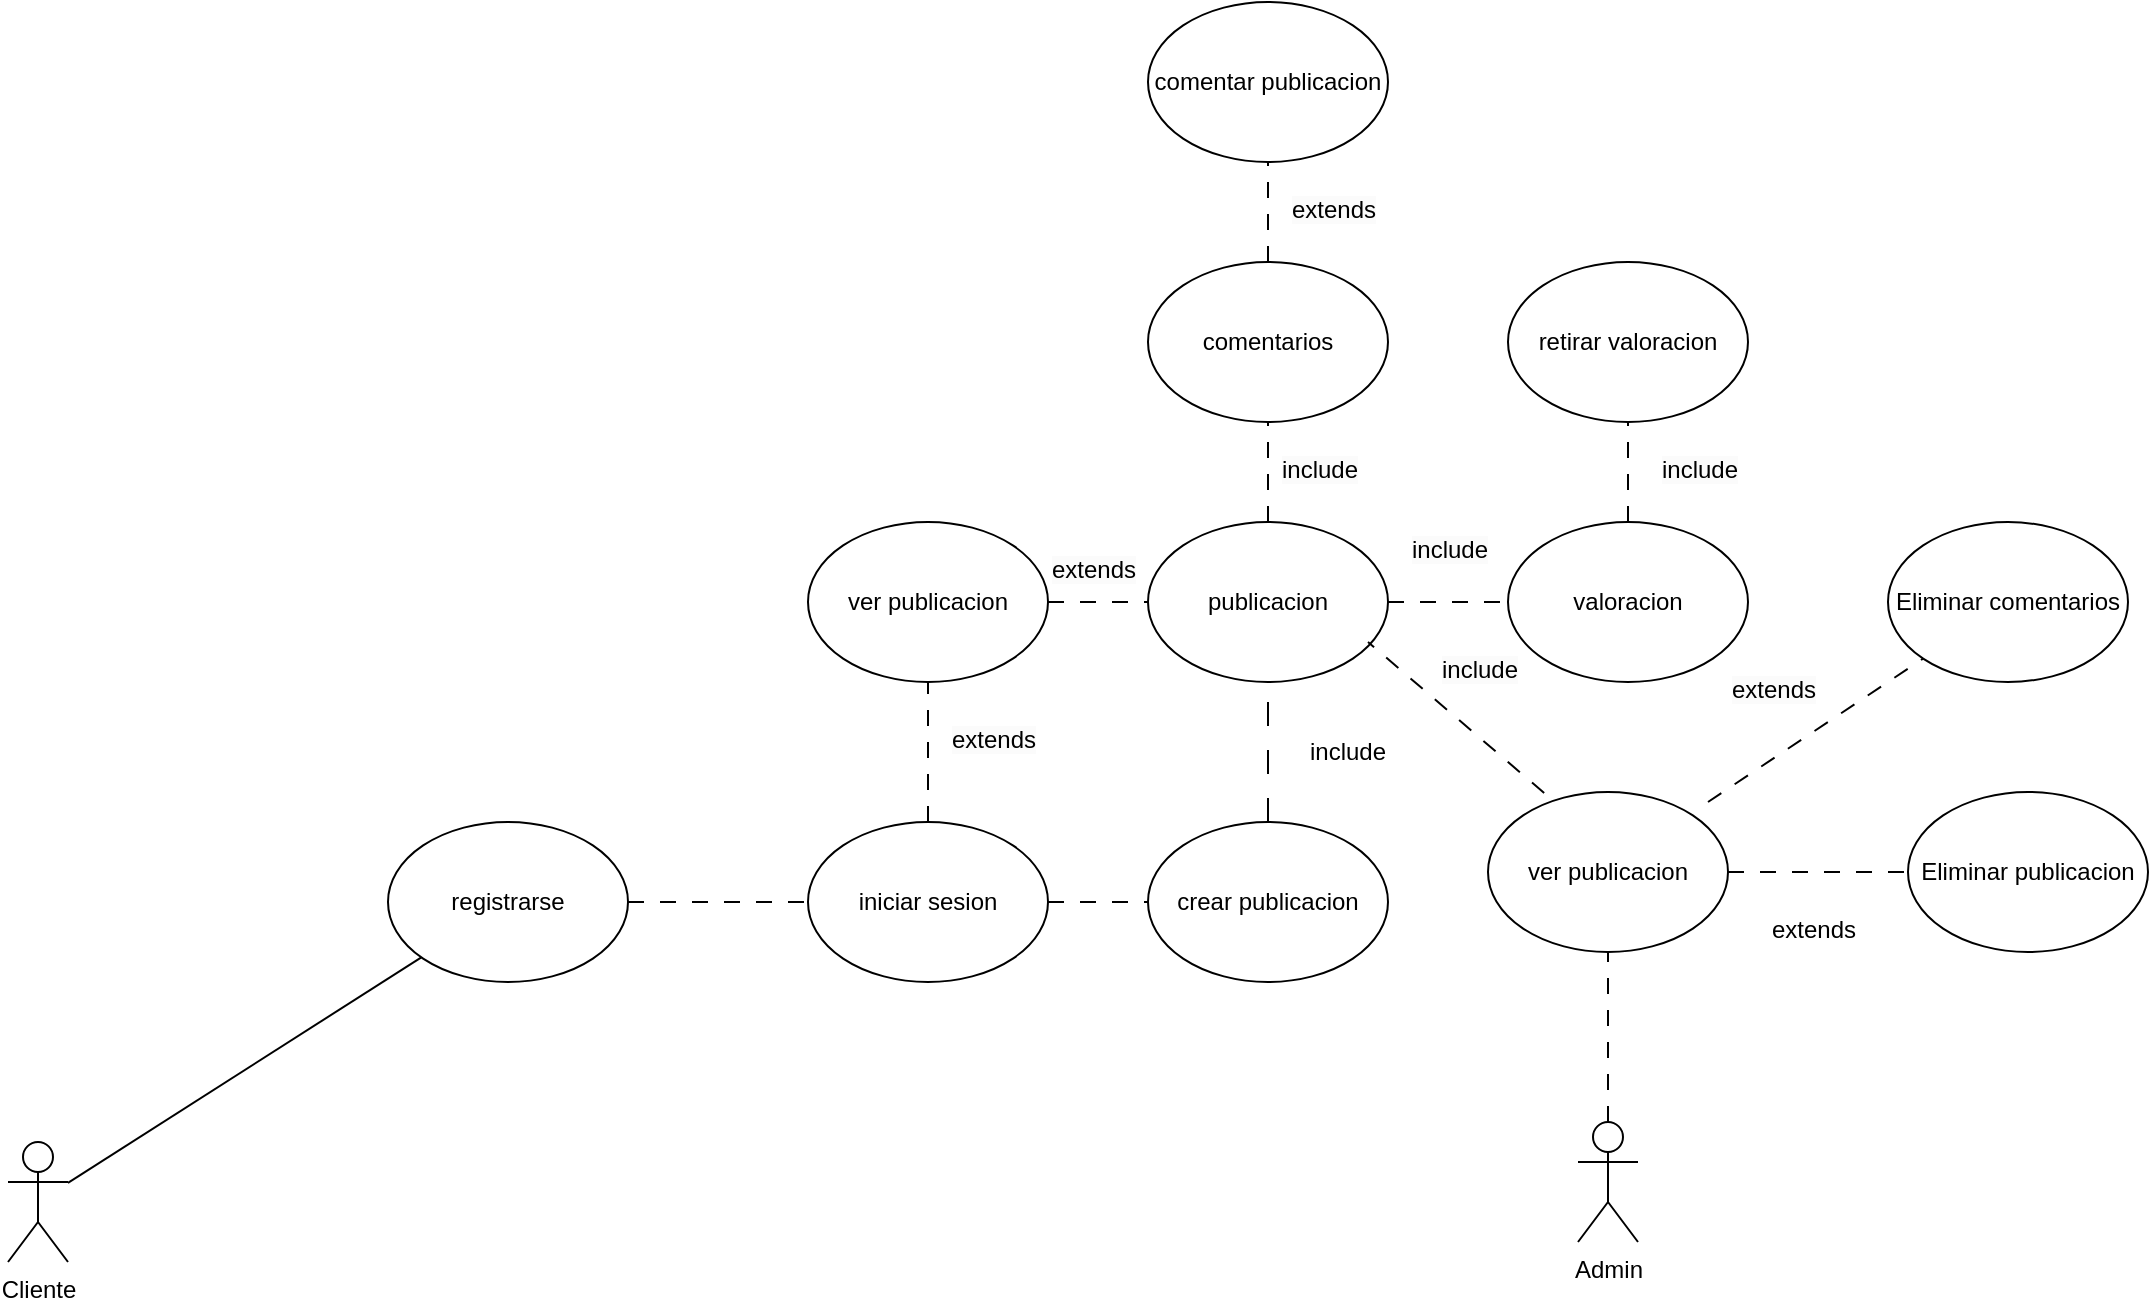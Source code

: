 <mxfile version="21.2.1" type="device">
  <diagram name="Página-1" id="dWDGOyahTfHYNRJ2HB85">
    <mxGraphModel dx="2061" dy="1906" grid="1" gridSize="10" guides="1" tooltips="1" connect="1" arrows="1" fold="1" page="1" pageScale="1" pageWidth="827" pageHeight="1169" math="0" shadow="0">
      <root>
        <mxCell id="0" />
        <mxCell id="1" parent="0" />
        <mxCell id="wtRW66X6fy5YM0caPJme-1" value="Cliente" style="shape=umlActor;verticalLabelPosition=bottom;verticalAlign=top;html=1;labelBackgroundColor=none;rounded=1;" parent="1" vertex="1">
          <mxGeometry x="-150" y="390" width="30" height="60" as="geometry" />
        </mxCell>
        <mxCell id="wtRW66X6fy5YM0caPJme-2" value="registrarse" style="ellipse;whiteSpace=wrap;html=1;" parent="1" vertex="1">
          <mxGeometry x="40" y="230" width="120" height="80" as="geometry" />
        </mxCell>
        <mxCell id="wtRW66X6fy5YM0caPJme-3" value="Admin" style="shape=umlActor;verticalLabelPosition=bottom;verticalAlign=top;html=1;labelBackgroundColor=none;rounded=1;" parent="1" vertex="1">
          <mxGeometry x="635" y="380" width="30" height="60" as="geometry" />
        </mxCell>
        <mxCell id="wtRW66X6fy5YM0caPJme-7" value="" style="endArrow=none;html=1;rounded=0;endFill=0;" parent="1" target="wtRW66X6fy5YM0caPJme-2" edge="1" source="wtRW66X6fy5YM0caPJme-1">
          <mxGeometry width="50" height="50" relative="1" as="geometry">
            <mxPoint x="80" y="480" as="sourcePoint" />
            <mxPoint x="130" y="430" as="targetPoint" />
          </mxGeometry>
        </mxCell>
        <mxCell id="wtRW66X6fy5YM0caPJme-13" value="" style="edgeStyle=orthogonalEdgeStyle;rounded=0;orthogonalLoop=1;jettySize=auto;html=1;endArrow=none;endFill=0;dashed=1;dashPattern=8 8;" parent="1" source="wtRW66X6fy5YM0caPJme-10" target="wtRW66X6fy5YM0caPJme-12" edge="1">
          <mxGeometry relative="1" as="geometry" />
        </mxCell>
        <mxCell id="wtRW66X6fy5YM0caPJme-10" value="iniciar sesion" style="ellipse;whiteSpace=wrap;html=1;" parent="1" vertex="1">
          <mxGeometry x="250" y="230" width="120" height="80" as="geometry" />
        </mxCell>
        <mxCell id="wtRW66X6fy5YM0caPJme-12" value="crear publicacion" style="ellipse;whiteSpace=wrap;html=1;" parent="1" vertex="1">
          <mxGeometry x="420" y="230" width="120" height="80" as="geometry" />
        </mxCell>
        <mxCell id="fa8fzudUMNSHpjl4JC91-7" value="" style="edgeStyle=orthogonalEdgeStyle;rounded=0;orthogonalLoop=1;jettySize=auto;html=1;endArrow=none;endFill=0;dashed=1;dashPattern=8 8;" edge="1" parent="1" source="wtRW66X6fy5YM0caPJme-27" target="fa8fzudUMNSHpjl4JC91-3">
          <mxGeometry relative="1" as="geometry" />
        </mxCell>
        <mxCell id="wtRW66X6fy5YM0caPJme-27" value="publicacion" style="ellipse;whiteSpace=wrap;html=1;" parent="1" vertex="1">
          <mxGeometry x="420" y="80" width="120" height="80" as="geometry" />
        </mxCell>
        <mxCell id="wtRW66X6fy5YM0caPJme-29" value="" style="endArrow=none;html=1;rounded=0;entryX=0.5;entryY=1;entryDx=0;entryDy=0;exitX=0.5;exitY=0;exitDx=0;exitDy=0;endFill=0;dashed=1;dashPattern=12 12;" parent="1" source="wtRW66X6fy5YM0caPJme-12" target="wtRW66X6fy5YM0caPJme-27" edge="1">
          <mxGeometry width="50" height="50" relative="1" as="geometry">
            <mxPoint x="460" y="230" as="sourcePoint" />
            <mxPoint x="510" y="180" as="targetPoint" />
          </mxGeometry>
        </mxCell>
        <mxCell id="wtRW66X6fy5YM0caPJme-30" value="include" style="text;html=1;strokeColor=none;fillColor=none;align=center;verticalAlign=middle;whiteSpace=wrap;rounded=0;" parent="1" vertex="1">
          <mxGeometry x="490" y="180" width="60" height="30" as="geometry" />
        </mxCell>
        <mxCell id="wtRW66X6fy5YM0caPJme-31" value="ver publicacion" style="ellipse;whiteSpace=wrap;html=1;" parent="1" vertex="1">
          <mxGeometry x="250" y="80" width="120" height="80" as="geometry" />
        </mxCell>
        <mxCell id="wtRW66X6fy5YM0caPJme-32" value="" style="endArrow=none;html=1;rounded=0;entryX=0.5;entryY=1;entryDx=0;entryDy=0;exitX=0.5;exitY=0;exitDx=0;exitDy=0;dashed=1;dashPattern=8 8;endFill=0;" parent="1" source="wtRW66X6fy5YM0caPJme-10" target="wtRW66X6fy5YM0caPJme-31" edge="1">
          <mxGeometry width="50" height="50" relative="1" as="geometry">
            <mxPoint x="300" y="260" as="sourcePoint" />
            <mxPoint x="350" y="210" as="targetPoint" />
          </mxGeometry>
        </mxCell>
        <mxCell id="wtRW66X6fy5YM0caPJme-33" value="&lt;span style=&quot;color: rgb(0, 0, 0); font-family: Helvetica; font-size: 12px; font-style: normal; font-variant-ligatures: normal; font-variant-caps: normal; font-weight: 400; letter-spacing: normal; orphans: 2; text-align: center; text-indent: 0px; text-transform: none; widows: 2; word-spacing: 0px; -webkit-text-stroke-width: 0px; background-color: rgb(251, 251, 251); text-decoration-thickness: initial; text-decoration-style: initial; text-decoration-color: initial; float: none; display: inline !important;&quot;&gt;extends&lt;/span&gt;" style="text;whiteSpace=wrap;html=1;" parent="1" vertex="1">
          <mxGeometry x="320" y="175" width="80" height="40" as="geometry" />
        </mxCell>
        <mxCell id="wtRW66X6fy5YM0caPJme-36" value="" style="endArrow=none;html=1;rounded=0;exitX=1;exitY=0.5;exitDx=0;exitDy=0;entryX=0;entryY=0.5;entryDx=0;entryDy=0;startArrow=none;startFill=0;dashed=1;dashPattern=8 8;endFill=0;" parent="1" source="wtRW66X6fy5YM0caPJme-31" target="wtRW66X6fy5YM0caPJme-27" edge="1">
          <mxGeometry width="50" height="50" relative="1" as="geometry">
            <mxPoint x="360" y="150" as="sourcePoint" />
            <mxPoint x="410" y="100" as="targetPoint" />
          </mxGeometry>
        </mxCell>
        <mxCell id="wtRW66X6fy5YM0caPJme-37" value="&lt;span style=&quot;color: rgb(0, 0, 0); font-family: Helvetica; font-size: 12px; font-style: normal; font-variant-ligatures: normal; font-variant-caps: normal; font-weight: 400; letter-spacing: normal; orphans: 2; text-align: center; text-indent: 0px; text-transform: none; widows: 2; word-spacing: 0px; -webkit-text-stroke-width: 0px; background-color: rgb(251, 251, 251); text-decoration-thickness: initial; text-decoration-style: initial; text-decoration-color: initial; float: none; display: inline !important;&quot;&gt;extends&lt;/span&gt;" style="text;whiteSpace=wrap;html=1;" parent="1" vertex="1">
          <mxGeometry x="370" y="90" width="80" height="40" as="geometry" />
        </mxCell>
        <mxCell id="fa8fzudUMNSHpjl4JC91-2" value="comentarios" style="ellipse;whiteSpace=wrap;html=1;" vertex="1" parent="1">
          <mxGeometry x="420" y="-50" width="120" height="80" as="geometry" />
        </mxCell>
        <mxCell id="fa8fzudUMNSHpjl4JC91-11" value="" style="edgeStyle=orthogonalEdgeStyle;rounded=0;orthogonalLoop=1;jettySize=auto;html=1;endArrow=none;endFill=0;dashed=1;dashPattern=8 8;" edge="1" parent="1" source="fa8fzudUMNSHpjl4JC91-3" target="fa8fzudUMNSHpjl4JC91-10">
          <mxGeometry relative="1" as="geometry" />
        </mxCell>
        <mxCell id="fa8fzudUMNSHpjl4JC91-3" value="valoracion" style="ellipse;whiteSpace=wrap;html=1;" vertex="1" parent="1">
          <mxGeometry x="600" y="80" width="120" height="80" as="geometry" />
        </mxCell>
        <mxCell id="fa8fzudUMNSHpjl4JC91-4" value="" style="endArrow=none;html=1;rounded=0;entryX=0.5;entryY=1;entryDx=0;entryDy=0;endFill=0;dashed=1;dashPattern=8 8;" edge="1" parent="1" target="fa8fzudUMNSHpjl4JC91-2">
          <mxGeometry width="50" height="50" relative="1" as="geometry">
            <mxPoint x="480" y="80" as="sourcePoint" />
            <mxPoint x="530" y="30" as="targetPoint" />
          </mxGeometry>
        </mxCell>
        <mxCell id="fa8fzudUMNSHpjl4JC91-6" value="&lt;span style=&quot;color: rgb(0, 0, 0); font-family: Helvetica; font-size: 12px; font-style: normal; font-variant-ligatures: normal; font-variant-caps: normal; font-weight: 400; letter-spacing: normal; orphans: 2; text-align: center; text-indent: 0px; text-transform: none; widows: 2; word-spacing: 0px; -webkit-text-stroke-width: 0px; background-color: rgb(251, 251, 251); text-decoration-thickness: initial; text-decoration-style: initial; text-decoration-color: initial; float: none; display: inline !important;&quot;&gt;include&lt;/span&gt;" style="text;whiteSpace=wrap;html=1;" vertex="1" parent="1">
          <mxGeometry x="485" y="40" width="70" height="40" as="geometry" />
        </mxCell>
        <mxCell id="fa8fzudUMNSHpjl4JC91-8" value="&lt;span style=&quot;color: rgb(0, 0, 0); font-family: Helvetica; font-size: 12px; font-style: normal; font-variant-ligatures: normal; font-variant-caps: normal; font-weight: 400; letter-spacing: normal; orphans: 2; text-align: center; text-indent: 0px; text-transform: none; widows: 2; word-spacing: 0px; -webkit-text-stroke-width: 0px; background-color: rgb(251, 251, 251); text-decoration-thickness: initial; text-decoration-style: initial; text-decoration-color: initial; float: none; display: inline !important;&quot;&gt;include&lt;/span&gt;" style="text;whiteSpace=wrap;html=1;" vertex="1" parent="1">
          <mxGeometry x="550" y="80" width="70" height="40" as="geometry" />
        </mxCell>
        <mxCell id="fa8fzudUMNSHpjl4JC91-10" value="retirar valoracion" style="ellipse;whiteSpace=wrap;html=1;" vertex="1" parent="1">
          <mxGeometry x="600" y="-50" width="120" height="80" as="geometry" />
        </mxCell>
        <mxCell id="fa8fzudUMNSHpjl4JC91-12" value="&lt;span style=&quot;color: rgb(0, 0, 0); font-family: Helvetica; font-size: 12px; font-style: normal; font-variant-ligatures: normal; font-variant-caps: normal; font-weight: 400; letter-spacing: normal; orphans: 2; text-align: center; text-indent: 0px; text-transform: none; widows: 2; word-spacing: 0px; -webkit-text-stroke-width: 0px; background-color: rgb(251, 251, 251); text-decoration-thickness: initial; text-decoration-style: initial; text-decoration-color: initial; float: none; display: inline !important;&quot;&gt;include&lt;/span&gt;" style="text;whiteSpace=wrap;html=1;" vertex="1" parent="1">
          <mxGeometry x="675" y="40" width="70" height="40" as="geometry" />
        </mxCell>
        <mxCell id="fa8fzudUMNSHpjl4JC91-15" value="comentar publicacion" style="ellipse;whiteSpace=wrap;html=1;" vertex="1" parent="1">
          <mxGeometry x="420" y="-180" width="120" height="80" as="geometry" />
        </mxCell>
        <mxCell id="fa8fzudUMNSHpjl4JC91-16" value="" style="endArrow=none;html=1;rounded=0;exitX=0.5;exitY=0;exitDx=0;exitDy=0;entryX=0.5;entryY=1;entryDx=0;entryDy=0;endFill=0;dashed=1;dashPattern=8 8;" edge="1" parent="1" source="fa8fzudUMNSHpjl4JC91-2" target="fa8fzudUMNSHpjl4JC91-15">
          <mxGeometry width="50" height="50" relative="1" as="geometry">
            <mxPoint x="450" y="-40" as="sourcePoint" />
            <mxPoint x="500" y="-90" as="targetPoint" />
          </mxGeometry>
        </mxCell>
        <mxCell id="fa8fzudUMNSHpjl4JC91-17" value="&lt;span style=&quot;color: rgb(0, 0, 0); font-family: Helvetica; font-size: 12px; font-style: normal; font-variant-ligatures: normal; font-variant-caps: normal; font-weight: 400; letter-spacing: normal; orphans: 2; text-align: center; text-indent: 0px; text-transform: none; widows: 2; word-spacing: 0px; -webkit-text-stroke-width: 0px; background-color: rgb(251, 251, 251); text-decoration-thickness: initial; text-decoration-style: initial; text-decoration-color: initial; float: none; display: inline !important;&quot;&gt;extends&lt;/span&gt;" style="text;whiteSpace=wrap;html=1;" vertex="1" parent="1">
          <mxGeometry x="490" y="-90" width="80" height="40" as="geometry" />
        </mxCell>
        <mxCell id="fa8fzudUMNSHpjl4JC91-18" value="ver publicacion" style="ellipse;whiteSpace=wrap;html=1;" vertex="1" parent="1">
          <mxGeometry x="590" y="215" width="120" height="80" as="geometry" />
        </mxCell>
        <mxCell id="fa8fzudUMNSHpjl4JC91-19" value="Eliminar comentarios" style="ellipse;whiteSpace=wrap;html=1;" vertex="1" parent="1">
          <mxGeometry x="790" y="80" width="120" height="80" as="geometry" />
        </mxCell>
        <mxCell id="fa8fzudUMNSHpjl4JC91-20" value="Eliminar publicacion" style="ellipse;whiteSpace=wrap;html=1;" vertex="1" parent="1">
          <mxGeometry x="800" y="215" width="120" height="80" as="geometry" />
        </mxCell>
        <mxCell id="fa8fzudUMNSHpjl4JC91-22" value="" style="endArrow=none;html=1;rounded=0;exitX=1;exitY=0.5;exitDx=0;exitDy=0;entryX=0;entryY=0.5;entryDx=0;entryDy=0;startArrow=none;startFill=0;endFill=0;dashed=1;dashPattern=8 8;" edge="1" parent="1" source="fa8fzudUMNSHpjl4JC91-18" target="fa8fzudUMNSHpjl4JC91-20">
          <mxGeometry width="50" height="50" relative="1" as="geometry">
            <mxPoint x="880" y="150" as="sourcePoint" />
            <mxPoint x="930" y="100" as="targetPoint" />
          </mxGeometry>
        </mxCell>
        <mxCell id="fa8fzudUMNSHpjl4JC91-26" value="" style="endArrow=none;html=1;rounded=0;entryX=0.5;entryY=1;entryDx=0;entryDy=0;exitX=0.5;exitY=0;exitDx=0;exitDy=0;exitPerimeter=0;endFill=0;dashed=1;dashPattern=8 8;" edge="1" parent="1" source="wtRW66X6fy5YM0caPJme-3" target="fa8fzudUMNSHpjl4JC91-18">
          <mxGeometry width="50" height="50" relative="1" as="geometry">
            <mxPoint x="640" y="320" as="sourcePoint" />
            <mxPoint x="690" y="270" as="targetPoint" />
          </mxGeometry>
        </mxCell>
        <mxCell id="fa8fzudUMNSHpjl4JC91-27" value="" style="endArrow=none;html=1;rounded=0;exitX=0.234;exitY=0.006;exitDx=0;exitDy=0;exitPerimeter=0;endFill=0;dashed=1;dashPattern=8 8;" edge="1" parent="1" source="fa8fzudUMNSHpjl4JC91-18">
          <mxGeometry width="50" height="50" relative="1" as="geometry">
            <mxPoint x="620" y="210" as="sourcePoint" />
            <mxPoint x="530" y="140" as="targetPoint" />
          </mxGeometry>
        </mxCell>
        <mxCell id="fa8fzudUMNSHpjl4JC91-28" value="extends" style="text;whiteSpace=wrap;html=1;" vertex="1" parent="1">
          <mxGeometry x="730" y="270" width="80" height="40" as="geometry" />
        </mxCell>
        <mxCell id="fa8fzudUMNSHpjl4JC91-32" value="&lt;span style=&quot;color: rgb(0, 0, 0); font-family: Helvetica; font-size: 12px; font-style: normal; font-variant-ligatures: normal; font-variant-caps: normal; font-weight: 400; letter-spacing: normal; orphans: 2; text-align: center; text-indent: 0px; text-transform: none; widows: 2; word-spacing: 0px; -webkit-text-stroke-width: 0px; background-color: rgb(251, 251, 251); text-decoration-thickness: initial; text-decoration-style: initial; text-decoration-color: initial; float: none; display: inline !important;&quot;&gt;include&lt;/span&gt;" style="text;whiteSpace=wrap;html=1;" vertex="1" parent="1">
          <mxGeometry x="565" y="140" width="70" height="40" as="geometry" />
        </mxCell>
        <mxCell id="fa8fzudUMNSHpjl4JC91-37" value="&lt;span style=&quot;color: rgb(0, 0, 0); font-family: Helvetica; font-size: 12px; font-style: normal; font-variant-ligatures: normal; font-variant-caps: normal; font-weight: 400; letter-spacing: normal; orphans: 2; text-align: center; text-indent: 0px; text-transform: none; widows: 2; word-spacing: 0px; -webkit-text-stroke-width: 0px; background-color: rgb(251, 251, 251); text-decoration-thickness: initial; text-decoration-style: initial; text-decoration-color: initial; float: none; display: inline !important;&quot;&gt;extends&lt;/span&gt;" style="text;whiteSpace=wrap;html=1;" vertex="1" parent="1">
          <mxGeometry x="710" y="150" width="80" height="40" as="geometry" />
        </mxCell>
        <mxCell id="fa8fzudUMNSHpjl4JC91-38" value="" style="endArrow=none;html=1;rounded=0;endFill=0;dashed=1;dashPattern=8 8;" edge="1" parent="1" target="fa8fzudUMNSHpjl4JC91-19">
          <mxGeometry width="50" height="50" relative="1" as="geometry">
            <mxPoint x="700" y="220" as="sourcePoint" />
            <mxPoint x="750" y="170" as="targetPoint" />
          </mxGeometry>
        </mxCell>
        <mxCell id="fa8fzudUMNSHpjl4JC91-42" value="" style="endArrow=none;html=1;rounded=0;exitX=1;exitY=0.5;exitDx=0;exitDy=0;entryX=0;entryY=0.5;entryDx=0;entryDy=0;dashed=1;dashPattern=8 8;endFill=0;" edge="1" parent="1" source="wtRW66X6fy5YM0caPJme-2" target="wtRW66X6fy5YM0caPJme-10">
          <mxGeometry width="50" height="50" relative="1" as="geometry">
            <mxPoint x="190" y="290" as="sourcePoint" />
            <mxPoint x="240" y="240" as="targetPoint" />
          </mxGeometry>
        </mxCell>
      </root>
    </mxGraphModel>
  </diagram>
</mxfile>
